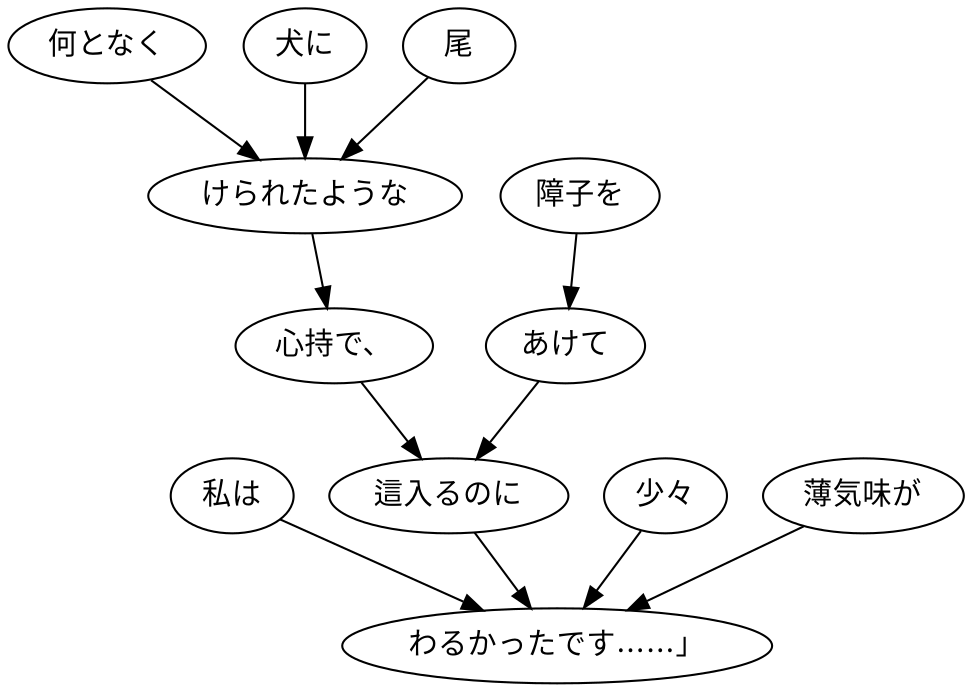 digraph graph8108 {
	node0 [label="私は"];
	node1 [label="何となく"];
	node2 [label="犬に"];
	node3 [label="尾"];
	node4 [label="けられたような"];
	node5 [label="心持で、"];
	node6 [label="障子を"];
	node7 [label="あけて"];
	node8 [label="這入るのに"];
	node9 [label="少々"];
	node10 [label="薄気味が"];
	node11 [label="わるかったです……」"];
	node0 -> node11;
	node1 -> node4;
	node2 -> node4;
	node3 -> node4;
	node4 -> node5;
	node5 -> node8;
	node6 -> node7;
	node7 -> node8;
	node8 -> node11;
	node9 -> node11;
	node10 -> node11;
}

